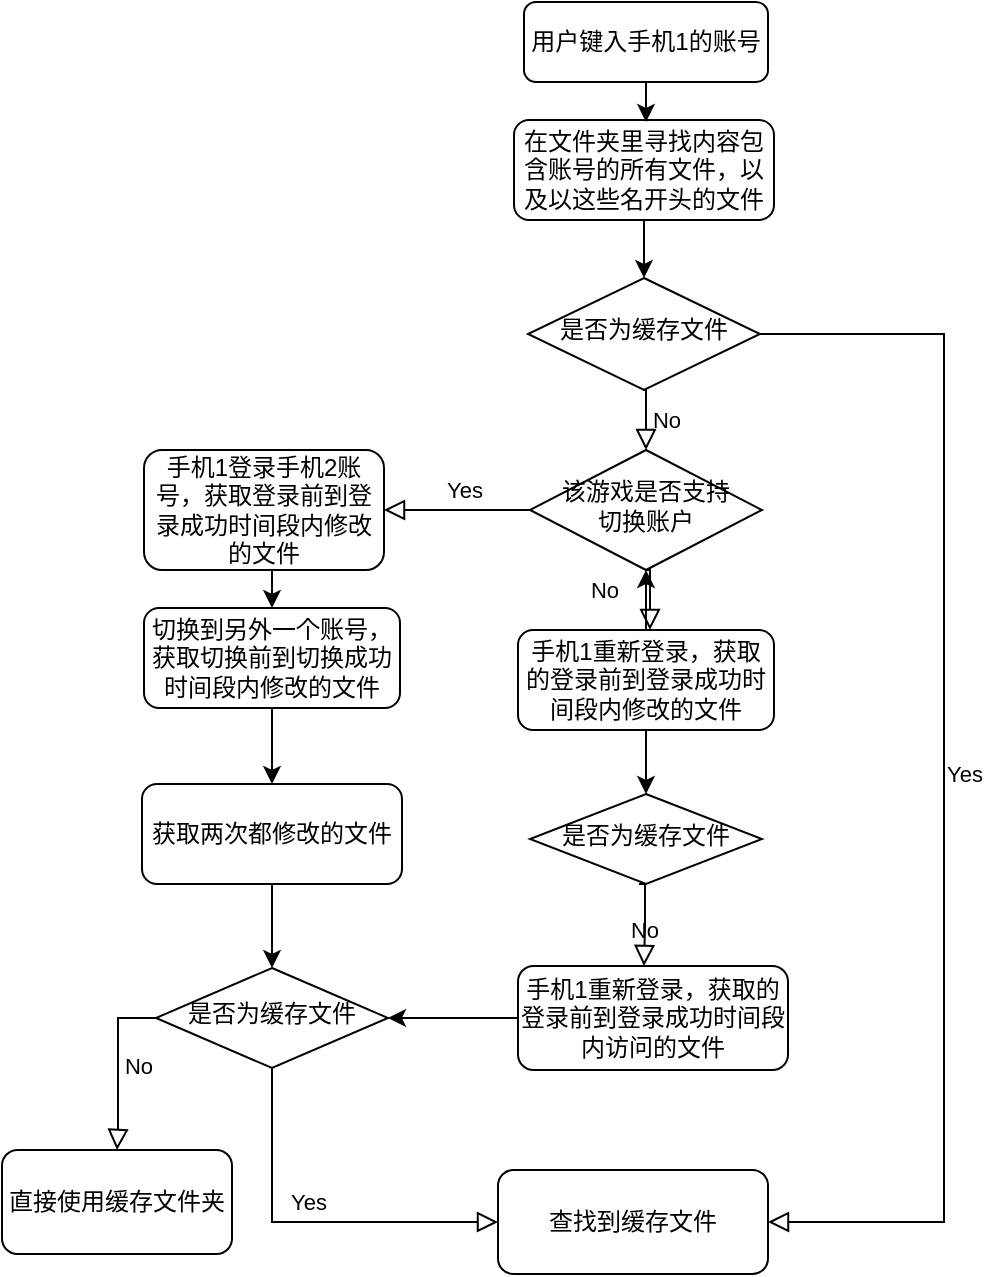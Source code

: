 <mxfile version="13.9.2" type="github">
  <diagram id="FQHFcgTa46m1Gj-98hHh" name="Page-1">
    <mxGraphModel dx="1302" dy="581" grid="1" gridSize="10" guides="1" tooltips="1" connect="1" arrows="1" fold="1" page="1" pageScale="1" pageWidth="827" pageHeight="1169" math="0" shadow="0">
      <root>
        <mxCell id="0" />
        <mxCell id="1" parent="0" />
        <mxCell id="5f6JWEaIux71a6SdWT7D-3" value="用户键入手机1的账号" style="rounded=1;whiteSpace=wrap;html=1;fontSize=12;glass=0;strokeWidth=1;shadow=0;" vertex="1" parent="1">
          <mxGeometry x="780" y="166" width="122" height="40" as="geometry" />
        </mxCell>
        <mxCell id="5f6JWEaIux71a6SdWT7D-4" value="在文件夹里寻找内容包含账号的所有文件，以及以这些名开头的文件&lt;br&gt;" style="rounded=1;whiteSpace=wrap;html=1;fontSize=12;glass=0;strokeWidth=1;shadow=0;" vertex="1" parent="1">
          <mxGeometry x="775" y="225" width="130" height="50" as="geometry" />
        </mxCell>
        <mxCell id="5f6JWEaIux71a6SdWT7D-6" value="" style="edgeStyle=orthogonalEdgeStyle;rounded=0;orthogonalLoop=1;jettySize=auto;html=1;exitX=0.5;exitY=1;exitDx=0;exitDy=0;" edge="1" parent="1" source="5f6JWEaIux71a6SdWT7D-3">
          <mxGeometry relative="1" as="geometry">
            <mxPoint x="240" y="-140" as="sourcePoint" />
            <mxPoint x="841" y="226" as="targetPoint" />
          </mxGeometry>
        </mxCell>
        <mxCell id="5f6JWEaIux71a6SdWT7D-8" value="是否为缓存文件" style="rhombus;whiteSpace=wrap;html=1;shadow=0;fontFamily=Helvetica;fontSize=12;align=center;strokeWidth=1;spacing=6;spacingTop=-4;" vertex="1" parent="1">
          <mxGeometry x="782" y="304" width="116" height="56" as="geometry" />
        </mxCell>
        <mxCell id="5f6JWEaIux71a6SdWT7D-9" value="No&lt;br&gt;" style="edgeStyle=orthogonalEdgeStyle;rounded=0;html=1;jettySize=auto;orthogonalLoop=1;fontSize=11;endArrow=block;endFill=0;endSize=8;strokeWidth=1;shadow=0;labelBackgroundColor=none;exitX=0.5;exitY=1;exitDx=0;exitDy=0;entryX=0.5;entryY=0;entryDx=0;entryDy=0;" edge="1" parent="1" source="5f6JWEaIux71a6SdWT7D-8" target="5f6JWEaIux71a6SdWT7D-11">
          <mxGeometry y="10" relative="1" as="geometry">
            <mxPoint as="offset" />
            <mxPoint x="840.5" y="384" as="sourcePoint" />
            <mxPoint x="840.5" y="435" as="targetPoint" />
          </mxGeometry>
        </mxCell>
        <mxCell id="5f6JWEaIux71a6SdWT7D-10" value="" style="edgeStyle=orthogonalEdgeStyle;rounded=0;orthogonalLoop=1;jettySize=auto;html=1;exitX=0.5;exitY=1;exitDx=0;exitDy=0;entryX=0.5;entryY=0;entryDx=0;entryDy=0;" edge="1" parent="1" source="5f6JWEaIux71a6SdWT7D-4" target="5f6JWEaIux71a6SdWT7D-8">
          <mxGeometry relative="1" as="geometry">
            <mxPoint x="851" y="216" as="sourcePoint" />
            <mxPoint x="851" y="236" as="targetPoint" />
          </mxGeometry>
        </mxCell>
        <mxCell id="5f6JWEaIux71a6SdWT7D-11" value="该游戏是否支持&lt;br&gt;切换账户" style="rhombus;whiteSpace=wrap;html=1;shadow=0;fontFamily=Helvetica;fontSize=12;align=center;strokeWidth=1;spacing=6;spacingTop=-4;" vertex="1" parent="1">
          <mxGeometry x="783" y="390" width="116" height="60" as="geometry" />
        </mxCell>
        <mxCell id="5f6JWEaIux71a6SdWT7D-13" value="" style="edgeStyle=orthogonalEdgeStyle;rounded=0;orthogonalLoop=1;jettySize=auto;html=1;" edge="1" parent="1" target="5f6JWEaIux71a6SdWT7D-18" source="5f6JWEaIux71a6SdWT7D-16">
          <mxGeometry relative="1" as="geometry">
            <mxPoint x="662" y="500" as="sourcePoint" />
          </mxGeometry>
        </mxCell>
        <mxCell id="5f6JWEaIux71a6SdWT7D-14" value="手机1登录手机2账号，获取登录前到登录成功时间段内修改的文件" style="rounded=1;whiteSpace=wrap;html=1;fontSize=12;glass=0;strokeWidth=1;shadow=0;" vertex="1" parent="1">
          <mxGeometry x="590" y="390" width="120" height="60" as="geometry" />
        </mxCell>
        <mxCell id="5f6JWEaIux71a6SdWT7D-15" value="Yes" style="edgeStyle=orthogonalEdgeStyle;rounded=0;html=1;jettySize=auto;orthogonalLoop=1;fontSize=11;endArrow=block;endFill=0;endSize=8;strokeWidth=1;shadow=0;labelBackgroundColor=none;exitX=0;exitY=0.5;exitDx=0;exitDy=0;entryX=1;entryY=0.5;entryDx=0;entryDy=0;" edge="1" parent="1" target="5f6JWEaIux71a6SdWT7D-14" source="5f6JWEaIux71a6SdWT7D-11">
          <mxGeometry x="-0.096" y="-10" relative="1" as="geometry">
            <mxPoint as="offset" />
            <mxPoint x="782" y="475" as="sourcePoint" />
            <mxPoint x="720" y="450" as="targetPoint" />
            <Array as="points" />
          </mxGeometry>
        </mxCell>
        <mxCell id="5f6JWEaIux71a6SdWT7D-17" value="" style="edgeStyle=orthogonalEdgeStyle;rounded=0;orthogonalLoop=1;jettySize=auto;html=1;" edge="1" parent="1" source="5f6JWEaIux71a6SdWT7D-18" target="5f6JWEaIux71a6SdWT7D-23">
          <mxGeometry relative="1" as="geometry">
            <Array as="points">
              <mxPoint x="654" y="670" />
              <mxPoint x="654" y="670" />
            </Array>
          </mxGeometry>
        </mxCell>
        <mxCell id="5f6JWEaIux71a6SdWT7D-18" value="获取两次都修改的文件" style="rounded=1;whiteSpace=wrap;html=1;fontSize=12;glass=0;strokeWidth=1;shadow=0;" vertex="1" parent="1">
          <mxGeometry x="589" y="557" width="130" height="50" as="geometry" />
        </mxCell>
        <mxCell id="5f6JWEaIux71a6SdWT7D-41" value="" style="edgeStyle=orthogonalEdgeStyle;rounded=0;orthogonalLoop=1;jettySize=auto;html=1;" edge="1" parent="1" source="5f6JWEaIux71a6SdWT7D-20" target="5f6JWEaIux71a6SdWT7D-11">
          <mxGeometry relative="1" as="geometry" />
        </mxCell>
        <mxCell id="5f6JWEaIux71a6SdWT7D-20" value="手机1重新登录，获取的登录前到登录成功时间段内修改的文件&lt;br&gt;" style="rounded=1;whiteSpace=wrap;html=1;fontSize=12;glass=0;strokeWidth=1;shadow=0;" vertex="1" parent="1">
          <mxGeometry x="777" y="480" width="128" height="50" as="geometry" />
        </mxCell>
        <mxCell id="5f6JWEaIux71a6SdWT7D-21" value="" style="edgeStyle=orthogonalEdgeStyle;rounded=0;orthogonalLoop=1;jettySize=auto;html=1;entryX=0.5;entryY=0;entryDx=0;entryDy=0;exitX=0.5;exitY=1;exitDx=0;exitDy=0;" edge="1" parent="1" source="5f6JWEaIux71a6SdWT7D-20" target="5f6JWEaIux71a6SdWT7D-24">
          <mxGeometry relative="1" as="geometry">
            <mxPoint x="843" y="605" as="sourcePoint" />
            <mxPoint x="842.5" y="645" as="targetPoint" />
            <Array as="points" />
          </mxGeometry>
        </mxCell>
        <mxCell id="5f6JWEaIux71a6SdWT7D-22" value="No" style="edgeStyle=orthogonalEdgeStyle;rounded=0;html=1;jettySize=auto;orthogonalLoop=1;fontSize=11;endArrow=block;endFill=0;endSize=8;strokeWidth=1;shadow=0;labelBackgroundColor=none;exitX=0.5;exitY=1;exitDx=0;exitDy=0;" edge="1" parent="1">
          <mxGeometry x="-0.25" y="-23" relative="1" as="geometry">
            <mxPoint as="offset" />
            <mxPoint x="841" y="450" as="sourcePoint" />
            <mxPoint x="843" y="480" as="targetPoint" />
            <Array as="points">
              <mxPoint x="843" y="450" />
            </Array>
          </mxGeometry>
        </mxCell>
        <mxCell id="5f6JWEaIux71a6SdWT7D-23" value="是否为缓存文件" style="rhombus;whiteSpace=wrap;html=1;shadow=0;fontFamily=Helvetica;fontSize=12;align=center;strokeWidth=1;spacing=6;spacingTop=-4;" vertex="1" parent="1">
          <mxGeometry x="596" y="649" width="116" height="50" as="geometry" />
        </mxCell>
        <mxCell id="5f6JWEaIux71a6SdWT7D-24" value="是否为缓存文件" style="rhombus;whiteSpace=wrap;html=1;shadow=0;fontFamily=Helvetica;fontSize=12;align=center;strokeWidth=1;spacing=6;spacingTop=-4;" vertex="1" parent="1">
          <mxGeometry x="783" y="562" width="116" height="45" as="geometry" />
        </mxCell>
        <mxCell id="5f6JWEaIux71a6SdWT7D-46" value="" style="edgeStyle=orthogonalEdgeStyle;rounded=0;orthogonalLoop=1;jettySize=auto;html=1;" edge="1" parent="1" source="5f6JWEaIux71a6SdWT7D-26" target="5f6JWEaIux71a6SdWT7D-23">
          <mxGeometry relative="1" as="geometry" />
        </mxCell>
        <mxCell id="5f6JWEaIux71a6SdWT7D-26" value="手机1重新登录，获取的登录前到登录成功时间段内访问的文件" style="rounded=1;whiteSpace=wrap;html=1;fontSize=12;glass=0;strokeWidth=1;shadow=0;" vertex="1" parent="1">
          <mxGeometry x="777" y="648" width="135" height="52" as="geometry" />
        </mxCell>
        <mxCell id="5f6JWEaIux71a6SdWT7D-27" value="No&lt;br&gt;" style="edgeStyle=orthogonalEdgeStyle;rounded=0;html=1;jettySize=auto;orthogonalLoop=1;fontSize=11;endArrow=block;endFill=0;endSize=8;strokeWidth=1;shadow=0;labelBackgroundColor=none;exitX=0.5;exitY=1;exitDx=0;exitDy=0;" edge="1" parent="1">
          <mxGeometry x="0.182" relative="1" as="geometry">
            <mxPoint as="offset" />
            <mxPoint x="837.5" y="607" as="sourcePoint" />
            <mxPoint x="840" y="648" as="targetPoint" />
            <Array as="points">
              <mxPoint x="840.5" y="607" />
              <mxPoint x="840.5" y="628" />
            </Array>
          </mxGeometry>
        </mxCell>
        <mxCell id="5f6JWEaIux71a6SdWT7D-28" value="查找到缓存文件" style="rounded=1;whiteSpace=wrap;html=1;fontSize=12;glass=0;strokeWidth=1;shadow=0;" vertex="1" parent="1">
          <mxGeometry x="767" y="750" width="135" height="52" as="geometry" />
        </mxCell>
        <mxCell id="5f6JWEaIux71a6SdWT7D-29" value="Yes" style="edgeStyle=orthogonalEdgeStyle;rounded=0;html=1;jettySize=auto;orthogonalLoop=1;fontSize=11;endArrow=block;endFill=0;endSize=8;strokeWidth=1;shadow=0;labelBackgroundColor=none;entryX=0;entryY=0.5;entryDx=0;entryDy=0;exitX=0.5;exitY=1;exitDx=0;exitDy=0;" edge="1" parent="1" source="5f6JWEaIux71a6SdWT7D-23" target="5f6JWEaIux71a6SdWT7D-28">
          <mxGeometry y="10" relative="1" as="geometry">
            <mxPoint as="offset" />
            <mxPoint x="792" y="485" as="sourcePoint" />
            <mxPoint x="737" y="485" as="targetPoint" />
            <Array as="points">
              <mxPoint x="654" y="776" />
            </Array>
          </mxGeometry>
        </mxCell>
        <mxCell id="5f6JWEaIux71a6SdWT7D-30" value="Yes" style="edgeStyle=orthogonalEdgeStyle;rounded=0;html=1;jettySize=auto;orthogonalLoop=1;fontSize=11;endArrow=block;endFill=0;endSize=8;strokeWidth=1;shadow=0;labelBackgroundColor=none;exitX=1;exitY=0.5;exitDx=0;exitDy=0;entryX=1;entryY=0.5;entryDx=0;entryDy=0;" edge="1" parent="1" source="5f6JWEaIux71a6SdWT7D-8" target="5f6JWEaIux71a6SdWT7D-28">
          <mxGeometry y="10" relative="1" as="geometry">
            <mxPoint as="offset" />
            <mxPoint x="802" y="495" as="sourcePoint" />
            <mxPoint x="1060" y="919" as="targetPoint" />
            <Array as="points">
              <mxPoint x="990" y="332" />
              <mxPoint x="990" y="776" />
            </Array>
          </mxGeometry>
        </mxCell>
        <mxCell id="5f6JWEaIux71a6SdWT7D-31" value="No" style="edgeStyle=orthogonalEdgeStyle;rounded=0;html=1;jettySize=auto;orthogonalLoop=1;fontSize=11;endArrow=block;endFill=0;endSize=8;strokeWidth=1;shadow=0;labelBackgroundColor=none;exitX=0;exitY=0.5;exitDx=0;exitDy=0;entryX=0.5;entryY=0;entryDx=0;entryDy=0;" edge="1" parent="1" source="5f6JWEaIux71a6SdWT7D-23" target="5f6JWEaIux71a6SdWT7D-32">
          <mxGeometry y="10" relative="1" as="geometry">
            <mxPoint as="offset" />
            <mxPoint x="672" y="805" as="sourcePoint" />
            <mxPoint x="590" y="953" as="targetPoint" />
            <Array as="points">
              <mxPoint x="577" y="674" />
              <mxPoint x="577" y="730" />
            </Array>
          </mxGeometry>
        </mxCell>
        <mxCell id="5f6JWEaIux71a6SdWT7D-32" value="直接使用缓存文件夹" style="rounded=1;whiteSpace=wrap;html=1;fontSize=12;glass=0;strokeWidth=1;shadow=0;" vertex="1" parent="1">
          <mxGeometry x="519" y="740" width="115" height="52" as="geometry" />
        </mxCell>
        <mxCell id="5f6JWEaIux71a6SdWT7D-16" value="切换到另外一个账号，获取切换前到切换成功时间段内修改的文件" style="rounded=1;whiteSpace=wrap;html=1;fontSize=12;glass=0;strokeWidth=1;shadow=0;" vertex="1" parent="1">
          <mxGeometry x="590" y="469" width="128" height="50" as="geometry" />
        </mxCell>
        <mxCell id="5f6JWEaIux71a6SdWT7D-36" style="edgeStyle=orthogonalEdgeStyle;rounded=0;orthogonalLoop=1;jettySize=auto;html=1;entryX=0.5;entryY=0;entryDx=0;entryDy=0;" edge="1" parent="1" source="5f6JWEaIux71a6SdWT7D-16" target="5f6JWEaIux71a6SdWT7D-16">
          <mxGeometry relative="1" as="geometry">
            <Array as="points">
              <mxPoint x="655" y="494" />
              <mxPoint x="655" y="469" />
            </Array>
          </mxGeometry>
        </mxCell>
        <mxCell id="5f6JWEaIux71a6SdWT7D-37" value="" style="edgeStyle=orthogonalEdgeStyle;rounded=0;orthogonalLoop=1;jettySize=auto;html=1;exitX=0.5;exitY=1;exitDx=0;exitDy=0;entryX=0.5;entryY=0;entryDx=0;entryDy=0;" edge="1" parent="1" source="5f6JWEaIux71a6SdWT7D-14" target="5f6JWEaIux71a6SdWT7D-16">
          <mxGeometry relative="1" as="geometry">
            <mxPoint x="850" y="285" as="sourcePoint" />
            <mxPoint x="850" y="314" as="targetPoint" />
          </mxGeometry>
        </mxCell>
      </root>
    </mxGraphModel>
  </diagram>
</mxfile>
